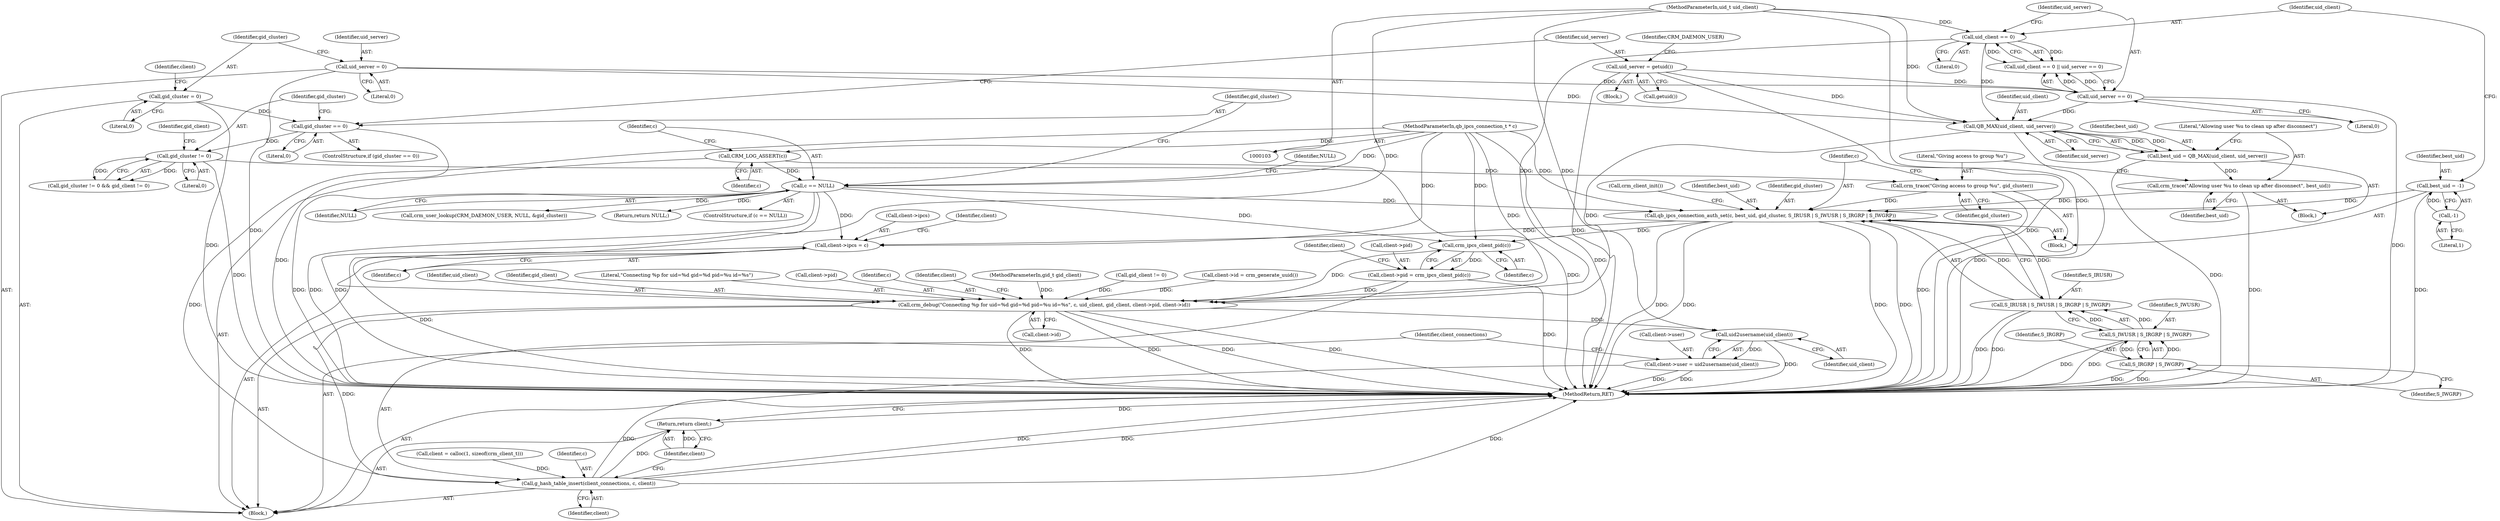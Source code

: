 digraph "1_pacemaker_5d71e65049@API" {
"1000195" [label="(Call,qb_ipcs_connection_auth_set(c, best_uid, gid_cluster, S_IRUSR | S_IWUSR | S_IRGRP | S_IWGRP))"];
"1000123" [label="(Call,c == NULL)"];
"1000120" [label="(Call,CRM_LOG_ASSERT(c))"];
"1000104" [label="(MethodParameterIn,qb_ipcs_connection_t * c)"];
"1000171" [label="(Call,best_uid = -1)"];
"1000173" [label="(Call,-1)"];
"1000189" [label="(Call,crm_trace(\"Allowing user %u to clean up after disconnect\", best_uid))"];
"1000184" [label="(Call,best_uid = QB_MAX(uid_client, uid_server))"];
"1000186" [label="(Call,QB_MAX(uid_client, uid_server))"];
"1000177" [label="(Call,uid_client == 0)"];
"1000105" [label="(MethodParameterIn,uid_t uid_client)"];
"1000180" [label="(Call,uid_server == 0)"];
"1000134" [label="(Call,uid_server = getuid())"];
"1000109" [label="(Call,uid_server = 0)"];
"1000192" [label="(Call,crm_trace(\"Giving access to group %u\", gid_cluster))"];
"1000163" [label="(Call,gid_cluster != 0)"];
"1000130" [label="(Call,gid_cluster == 0)"];
"1000113" [label="(Call,gid_cluster = 0)"];
"1000199" [label="(Call,S_IRUSR | S_IWUSR | S_IRGRP | S_IWGRP)"];
"1000201" [label="(Call,S_IWUSR | S_IRGRP | S_IWGRP)"];
"1000203" [label="(Call,S_IRGRP | S_IWGRP)"];
"1000213" [label="(Call,client->ipcs = c)"];
"1000227" [label="(Call,crm_ipcs_client_pid(c))"];
"1000223" [label="(Call,client->pid = crm_ipcs_client_pid(c))"];
"1000234" [label="(Call,crm_debug(\"Connecting %p for uid=%d gid=%d pid=%u id=%s\", c, uid_client, gid_client, client->pid, client->id))"];
"1000249" [label="(Call,uid2username(uid_client))"];
"1000245" [label="(Call,client->user = uid2username(uid_client))"];
"1000251" [label="(Call,g_hash_table_insert(client_connections, c, client))"];
"1000255" [label="(Return,return client;)"];
"1000238" [label="(Identifier,gid_client)"];
"1000206" [label="(Call,crm_client_init())"];
"1000139" [label="(Call,crm_user_lookup(CRM_DAEMON_USER, NULL, &gid_cluster))"];
"1000130" [label="(Call,gid_cluster == 0)"];
"1000173" [label="(Call,-1)"];
"1000177" [label="(Call,uid_client == 0)"];
"1000104" [label="(MethodParameterIn,qb_ipcs_connection_t * c)"];
"1000254" [label="(Identifier,client)"];
"1000256" [label="(Identifier,client)"];
"1000167" [label="(Identifier,gid_client)"];
"1000257" [label="(MethodReturn,RET)"];
"1000136" [label="(Call,getuid())"];
"1000228" [label="(Identifier,c)"];
"1000231" [label="(Identifier,client)"];
"1000127" [label="(Return,return NULL;)"];
"1000235" [label="(Literal,\"Connecting %p for uid=%d gid=%d pid=%u id=%s\")"];
"1000171" [label="(Call,best_uid = -1)"];
"1000220" [label="(Identifier,client)"];
"1000184" [label="(Call,best_uid = QB_MAX(uid_client, uid_server))"];
"1000213" [label="(Call,client->ipcs = c)"];
"1000192" [label="(Call,crm_trace(\"Giving access to group %u\", gid_cluster))"];
"1000246" [label="(Call,client->user)"];
"1000255" [label="(Return,return client;)"];
"1000188" [label="(Identifier,uid_server)"];
"1000199" [label="(Call,S_IRUSR | S_IWUSR | S_IRGRP | S_IWGRP)"];
"1000174" [label="(Literal,1)"];
"1000118" [label="(Identifier,client)"];
"1000239" [label="(Call,client->pid)"];
"1000129" [label="(ControlStructure,if (gid_cluster == 0))"];
"1000205" [label="(Identifier,S_IWGRP)"];
"1000194" [label="(Identifier,gid_cluster)"];
"1000196" [label="(Identifier,c)"];
"1000214" [label="(Call,client->ipcs)"];
"1000164" [label="(Identifier,gid_cluster)"];
"1000131" [label="(Identifier,gid_cluster)"];
"1000193" [label="(Literal,\"Giving access to group %u\")"];
"1000172" [label="(Identifier,best_uid)"];
"1000190" [label="(Literal,\"Allowing user %u to clean up after disconnect\")"];
"1000204" [label="(Identifier,S_IRGRP)"];
"1000236" [label="(Identifier,c)"];
"1000217" [label="(Identifier,c)"];
"1000134" [label="(Call,uid_server = getuid())"];
"1000176" [label="(Call,uid_client == 0 || uid_server == 0)"];
"1000121" [label="(Identifier,c)"];
"1000180" [label="(Call,uid_server == 0)"];
"1000132" [label="(Literal,0)"];
"1000202" [label="(Identifier,S_IWUSR)"];
"1000120" [label="(Call,CRM_LOG_ASSERT(c))"];
"1000250" [label="(Identifier,uid_client)"];
"1000133" [label="(Block,)"];
"1000245" [label="(Call,client->user = uid2username(uid_client))"];
"1000122" [label="(ControlStructure,if (c == NULL))"];
"1000179" [label="(Literal,0)"];
"1000207" [label="(Call,client = calloc(1, sizeof(crm_client_t)))"];
"1000195" [label="(Call,qb_ipcs_connection_auth_set(c, best_uid, gid_cluster, S_IRUSR | S_IWUSR | S_IRGRP | S_IWGRP))"];
"1000182" [label="(Literal,0)"];
"1000140" [label="(Identifier,CRM_DAEMON_USER)"];
"1000114" [label="(Identifier,gid_cluster)"];
"1000203" [label="(Call,S_IRGRP | S_IWGRP)"];
"1000111" [label="(Literal,0)"];
"1000187" [label="(Identifier,uid_client)"];
"1000135" [label="(Identifier,uid_server)"];
"1000223" [label="(Call,client->pid = crm_ipcs_client_pid(c))"];
"1000123" [label="(Call,c == NULL)"];
"1000224" [label="(Call,client->pid)"];
"1000189" [label="(Call,crm_trace(\"Allowing user %u to clean up after disconnect\", best_uid))"];
"1000185" [label="(Identifier,best_uid)"];
"1000247" [label="(Identifier,client)"];
"1000200" [label="(Identifier,S_IRUSR)"];
"1000106" [label="(MethodParameterIn,gid_t gid_client)"];
"1000169" [label="(Block,)"];
"1000242" [label="(Call,client->id)"];
"1000166" [label="(Call,gid_client != 0)"];
"1000109" [label="(Call,uid_server = 0)"];
"1000110" [label="(Identifier,uid_server)"];
"1000252" [label="(Identifier,client_connections)"];
"1000191" [label="(Identifier,best_uid)"];
"1000186" [label="(Call,QB_MAX(uid_client, uid_server))"];
"1000125" [label="(Identifier,NULL)"];
"1000163" [label="(Call,gid_cluster != 0)"];
"1000198" [label="(Identifier,gid_cluster)"];
"1000237" [label="(Identifier,uid_client)"];
"1000124" [label="(Identifier,c)"];
"1000197" [label="(Identifier,best_uid)"];
"1000234" [label="(Call,crm_debug(\"Connecting %p for uid=%d gid=%d pid=%u id=%s\", c, uid_client, gid_client, client->pid, client->id))"];
"1000128" [label="(Identifier,NULL)"];
"1000251" [label="(Call,g_hash_table_insert(client_connections, c, client))"];
"1000181" [label="(Identifier,uid_server)"];
"1000105" [label="(MethodParameterIn,uid_t uid_client)"];
"1000183" [label="(Block,)"];
"1000227" [label="(Call,crm_ipcs_client_pid(c))"];
"1000162" [label="(Call,gid_cluster != 0 && gid_client != 0)"];
"1000201" [label="(Call,S_IWUSR | S_IRGRP | S_IWGRP)"];
"1000107" [label="(Block,)"];
"1000229" [label="(Call,client->id = crm_generate_uuid())"];
"1000253" [label="(Identifier,c)"];
"1000178" [label="(Identifier,uid_client)"];
"1000165" [label="(Literal,0)"];
"1000115" [label="(Literal,0)"];
"1000113" [label="(Call,gid_cluster = 0)"];
"1000249" [label="(Call,uid2username(uid_client))"];
"1000195" -> "1000169"  [label="AST: "];
"1000195" -> "1000199"  [label="CFG: "];
"1000196" -> "1000195"  [label="AST: "];
"1000197" -> "1000195"  [label="AST: "];
"1000198" -> "1000195"  [label="AST: "];
"1000199" -> "1000195"  [label="AST: "];
"1000206" -> "1000195"  [label="CFG: "];
"1000195" -> "1000257"  [label="DDG: "];
"1000195" -> "1000257"  [label="DDG: "];
"1000195" -> "1000257"  [label="DDG: "];
"1000195" -> "1000257"  [label="DDG: "];
"1000123" -> "1000195"  [label="DDG: "];
"1000104" -> "1000195"  [label="DDG: "];
"1000171" -> "1000195"  [label="DDG: "];
"1000189" -> "1000195"  [label="DDG: "];
"1000192" -> "1000195"  [label="DDG: "];
"1000199" -> "1000195"  [label="DDG: "];
"1000199" -> "1000195"  [label="DDG: "];
"1000195" -> "1000213"  [label="DDG: "];
"1000195" -> "1000227"  [label="DDG: "];
"1000123" -> "1000122"  [label="AST: "];
"1000123" -> "1000125"  [label="CFG: "];
"1000124" -> "1000123"  [label="AST: "];
"1000125" -> "1000123"  [label="AST: "];
"1000128" -> "1000123"  [label="CFG: "];
"1000131" -> "1000123"  [label="CFG: "];
"1000123" -> "1000257"  [label="DDG: "];
"1000123" -> "1000257"  [label="DDG: "];
"1000123" -> "1000257"  [label="DDG: "];
"1000120" -> "1000123"  [label="DDG: "];
"1000104" -> "1000123"  [label="DDG: "];
"1000123" -> "1000127"  [label="DDG: "];
"1000123" -> "1000139"  [label="DDG: "];
"1000123" -> "1000213"  [label="DDG: "];
"1000123" -> "1000227"  [label="DDG: "];
"1000120" -> "1000107"  [label="AST: "];
"1000120" -> "1000121"  [label="CFG: "];
"1000121" -> "1000120"  [label="AST: "];
"1000124" -> "1000120"  [label="CFG: "];
"1000120" -> "1000257"  [label="DDG: "];
"1000104" -> "1000120"  [label="DDG: "];
"1000104" -> "1000103"  [label="AST: "];
"1000104" -> "1000257"  [label="DDG: "];
"1000104" -> "1000213"  [label="DDG: "];
"1000104" -> "1000227"  [label="DDG: "];
"1000104" -> "1000234"  [label="DDG: "];
"1000104" -> "1000251"  [label="DDG: "];
"1000171" -> "1000169"  [label="AST: "];
"1000171" -> "1000173"  [label="CFG: "];
"1000172" -> "1000171"  [label="AST: "];
"1000173" -> "1000171"  [label="AST: "];
"1000178" -> "1000171"  [label="CFG: "];
"1000171" -> "1000257"  [label="DDG: "];
"1000173" -> "1000171"  [label="DDG: "];
"1000173" -> "1000174"  [label="CFG: "];
"1000174" -> "1000173"  [label="AST: "];
"1000189" -> "1000183"  [label="AST: "];
"1000189" -> "1000191"  [label="CFG: "];
"1000190" -> "1000189"  [label="AST: "];
"1000191" -> "1000189"  [label="AST: "];
"1000193" -> "1000189"  [label="CFG: "];
"1000189" -> "1000257"  [label="DDG: "];
"1000184" -> "1000189"  [label="DDG: "];
"1000184" -> "1000183"  [label="AST: "];
"1000184" -> "1000186"  [label="CFG: "];
"1000185" -> "1000184"  [label="AST: "];
"1000186" -> "1000184"  [label="AST: "];
"1000190" -> "1000184"  [label="CFG: "];
"1000184" -> "1000257"  [label="DDG: "];
"1000186" -> "1000184"  [label="DDG: "];
"1000186" -> "1000184"  [label="DDG: "];
"1000186" -> "1000188"  [label="CFG: "];
"1000187" -> "1000186"  [label="AST: "];
"1000188" -> "1000186"  [label="AST: "];
"1000186" -> "1000257"  [label="DDG: "];
"1000177" -> "1000186"  [label="DDG: "];
"1000105" -> "1000186"  [label="DDG: "];
"1000180" -> "1000186"  [label="DDG: "];
"1000134" -> "1000186"  [label="DDG: "];
"1000109" -> "1000186"  [label="DDG: "];
"1000186" -> "1000234"  [label="DDG: "];
"1000177" -> "1000176"  [label="AST: "];
"1000177" -> "1000179"  [label="CFG: "];
"1000178" -> "1000177"  [label="AST: "];
"1000179" -> "1000177"  [label="AST: "];
"1000181" -> "1000177"  [label="CFG: "];
"1000176" -> "1000177"  [label="CFG: "];
"1000177" -> "1000176"  [label="DDG: "];
"1000177" -> "1000176"  [label="DDG: "];
"1000105" -> "1000177"  [label="DDG: "];
"1000177" -> "1000234"  [label="DDG: "];
"1000105" -> "1000103"  [label="AST: "];
"1000105" -> "1000257"  [label="DDG: "];
"1000105" -> "1000234"  [label="DDG: "];
"1000105" -> "1000249"  [label="DDG: "];
"1000180" -> "1000176"  [label="AST: "];
"1000180" -> "1000182"  [label="CFG: "];
"1000181" -> "1000180"  [label="AST: "];
"1000182" -> "1000180"  [label="AST: "];
"1000176" -> "1000180"  [label="CFG: "];
"1000180" -> "1000257"  [label="DDG: "];
"1000180" -> "1000176"  [label="DDG: "];
"1000180" -> "1000176"  [label="DDG: "];
"1000134" -> "1000180"  [label="DDG: "];
"1000109" -> "1000180"  [label="DDG: "];
"1000134" -> "1000133"  [label="AST: "];
"1000134" -> "1000136"  [label="CFG: "];
"1000135" -> "1000134"  [label="AST: "];
"1000136" -> "1000134"  [label="AST: "];
"1000140" -> "1000134"  [label="CFG: "];
"1000134" -> "1000257"  [label="DDG: "];
"1000134" -> "1000257"  [label="DDG: "];
"1000109" -> "1000107"  [label="AST: "];
"1000109" -> "1000111"  [label="CFG: "];
"1000110" -> "1000109"  [label="AST: "];
"1000111" -> "1000109"  [label="AST: "];
"1000114" -> "1000109"  [label="CFG: "];
"1000109" -> "1000257"  [label="DDG: "];
"1000192" -> "1000169"  [label="AST: "];
"1000192" -> "1000194"  [label="CFG: "];
"1000193" -> "1000192"  [label="AST: "];
"1000194" -> "1000192"  [label="AST: "];
"1000196" -> "1000192"  [label="CFG: "];
"1000192" -> "1000257"  [label="DDG: "];
"1000163" -> "1000192"  [label="DDG: "];
"1000163" -> "1000162"  [label="AST: "];
"1000163" -> "1000165"  [label="CFG: "];
"1000164" -> "1000163"  [label="AST: "];
"1000165" -> "1000163"  [label="AST: "];
"1000167" -> "1000163"  [label="CFG: "];
"1000162" -> "1000163"  [label="CFG: "];
"1000163" -> "1000257"  [label="DDG: "];
"1000163" -> "1000162"  [label="DDG: "];
"1000163" -> "1000162"  [label="DDG: "];
"1000130" -> "1000163"  [label="DDG: "];
"1000130" -> "1000129"  [label="AST: "];
"1000130" -> "1000132"  [label="CFG: "];
"1000131" -> "1000130"  [label="AST: "];
"1000132" -> "1000130"  [label="AST: "];
"1000135" -> "1000130"  [label="CFG: "];
"1000164" -> "1000130"  [label="CFG: "];
"1000130" -> "1000257"  [label="DDG: "];
"1000113" -> "1000130"  [label="DDG: "];
"1000113" -> "1000107"  [label="AST: "];
"1000113" -> "1000115"  [label="CFG: "];
"1000114" -> "1000113"  [label="AST: "];
"1000115" -> "1000113"  [label="AST: "];
"1000118" -> "1000113"  [label="CFG: "];
"1000113" -> "1000257"  [label="DDG: "];
"1000199" -> "1000201"  [label="CFG: "];
"1000200" -> "1000199"  [label="AST: "];
"1000201" -> "1000199"  [label="AST: "];
"1000199" -> "1000257"  [label="DDG: "];
"1000199" -> "1000257"  [label="DDG: "];
"1000201" -> "1000199"  [label="DDG: "];
"1000201" -> "1000199"  [label="DDG: "];
"1000201" -> "1000203"  [label="CFG: "];
"1000202" -> "1000201"  [label="AST: "];
"1000203" -> "1000201"  [label="AST: "];
"1000201" -> "1000257"  [label="DDG: "];
"1000201" -> "1000257"  [label="DDG: "];
"1000203" -> "1000201"  [label="DDG: "];
"1000203" -> "1000201"  [label="DDG: "];
"1000203" -> "1000205"  [label="CFG: "];
"1000204" -> "1000203"  [label="AST: "];
"1000205" -> "1000203"  [label="AST: "];
"1000203" -> "1000257"  [label="DDG: "];
"1000203" -> "1000257"  [label="DDG: "];
"1000213" -> "1000107"  [label="AST: "];
"1000213" -> "1000217"  [label="CFG: "];
"1000214" -> "1000213"  [label="AST: "];
"1000217" -> "1000213"  [label="AST: "];
"1000220" -> "1000213"  [label="CFG: "];
"1000213" -> "1000257"  [label="DDG: "];
"1000227" -> "1000223"  [label="AST: "];
"1000227" -> "1000228"  [label="CFG: "];
"1000228" -> "1000227"  [label="AST: "];
"1000223" -> "1000227"  [label="CFG: "];
"1000227" -> "1000223"  [label="DDG: "];
"1000227" -> "1000234"  [label="DDG: "];
"1000223" -> "1000107"  [label="AST: "];
"1000224" -> "1000223"  [label="AST: "];
"1000231" -> "1000223"  [label="CFG: "];
"1000223" -> "1000257"  [label="DDG: "];
"1000223" -> "1000234"  [label="DDG: "];
"1000234" -> "1000107"  [label="AST: "];
"1000234" -> "1000242"  [label="CFG: "];
"1000235" -> "1000234"  [label="AST: "];
"1000236" -> "1000234"  [label="AST: "];
"1000237" -> "1000234"  [label="AST: "];
"1000238" -> "1000234"  [label="AST: "];
"1000239" -> "1000234"  [label="AST: "];
"1000242" -> "1000234"  [label="AST: "];
"1000247" -> "1000234"  [label="CFG: "];
"1000234" -> "1000257"  [label="DDG: "];
"1000234" -> "1000257"  [label="DDG: "];
"1000234" -> "1000257"  [label="DDG: "];
"1000234" -> "1000257"  [label="DDG: "];
"1000166" -> "1000234"  [label="DDG: "];
"1000106" -> "1000234"  [label="DDG: "];
"1000229" -> "1000234"  [label="DDG: "];
"1000234" -> "1000249"  [label="DDG: "];
"1000234" -> "1000251"  [label="DDG: "];
"1000249" -> "1000245"  [label="AST: "];
"1000249" -> "1000250"  [label="CFG: "];
"1000250" -> "1000249"  [label="AST: "];
"1000245" -> "1000249"  [label="CFG: "];
"1000249" -> "1000257"  [label="DDG: "];
"1000249" -> "1000245"  [label="DDG: "];
"1000245" -> "1000107"  [label="AST: "];
"1000246" -> "1000245"  [label="AST: "];
"1000252" -> "1000245"  [label="CFG: "];
"1000245" -> "1000257"  [label="DDG: "];
"1000245" -> "1000257"  [label="DDG: "];
"1000251" -> "1000107"  [label="AST: "];
"1000251" -> "1000254"  [label="CFG: "];
"1000252" -> "1000251"  [label="AST: "];
"1000253" -> "1000251"  [label="AST: "];
"1000254" -> "1000251"  [label="AST: "];
"1000256" -> "1000251"  [label="CFG: "];
"1000251" -> "1000257"  [label="DDG: "];
"1000251" -> "1000257"  [label="DDG: "];
"1000251" -> "1000257"  [label="DDG: "];
"1000251" -> "1000257"  [label="DDG: "];
"1000207" -> "1000251"  [label="DDG: "];
"1000251" -> "1000255"  [label="DDG: "];
"1000255" -> "1000107"  [label="AST: "];
"1000255" -> "1000256"  [label="CFG: "];
"1000256" -> "1000255"  [label="AST: "];
"1000257" -> "1000255"  [label="CFG: "];
"1000255" -> "1000257"  [label="DDG: "];
"1000256" -> "1000255"  [label="DDG: "];
}
